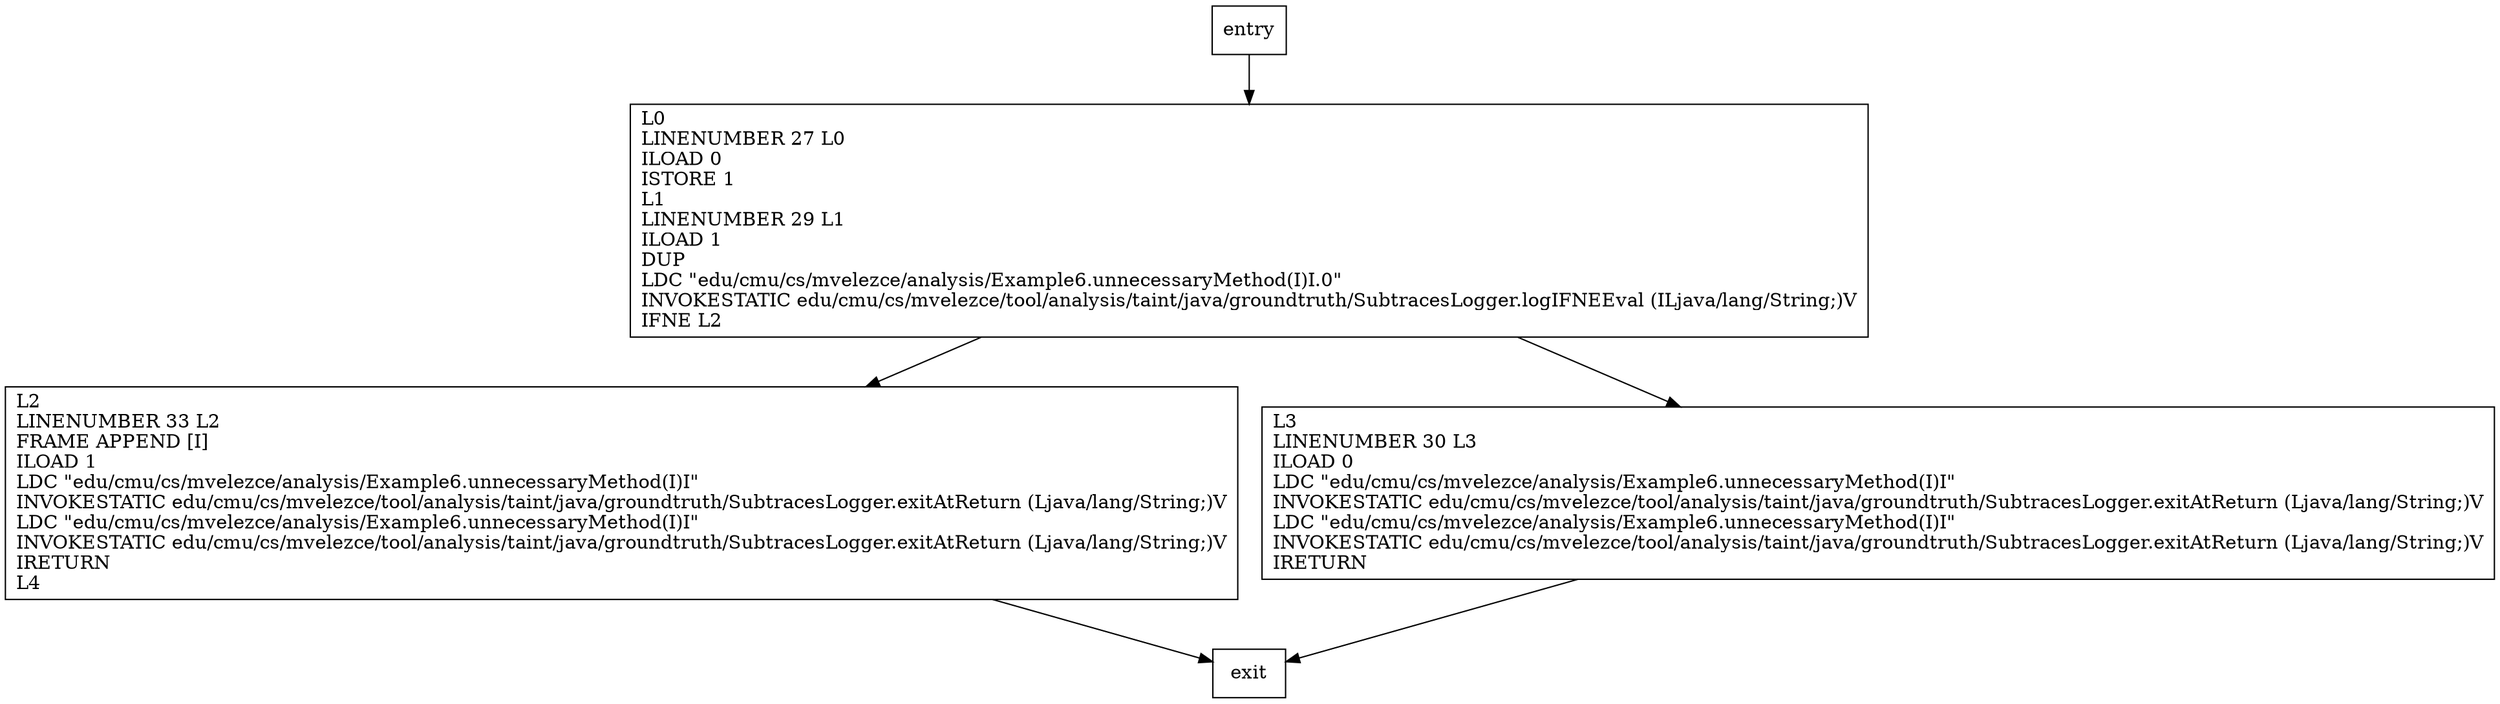 digraph unnecessaryMethod {
node [shape=record];
815704351 [label="L2\lLINENUMBER 33 L2\lFRAME APPEND [I]\lILOAD 1\lLDC \"edu/cmu/cs/mvelezce/analysis/Example6.unnecessaryMethod(I)I\"\lINVOKESTATIC edu/cmu/cs/mvelezce/tool/analysis/taint/java/groundtruth/SubtracesLogger.exitAtReturn (Ljava/lang/String;)V\lLDC \"edu/cmu/cs/mvelezce/analysis/Example6.unnecessaryMethod(I)I\"\lINVOKESTATIC edu/cmu/cs/mvelezce/tool/analysis/taint/java/groundtruth/SubtracesLogger.exitAtReturn (Ljava/lang/String;)V\lIRETURN\lL4\l"];
1993623782 [label="L0\lLINENUMBER 27 L0\lILOAD 0\lISTORE 1\lL1\lLINENUMBER 29 L1\lILOAD 1\lDUP\lLDC \"edu/cmu/cs/mvelezce/analysis/Example6.unnecessaryMethod(I)I.0\"\lINVOKESTATIC edu/cmu/cs/mvelezce/tool/analysis/taint/java/groundtruth/SubtracesLogger.logIFNEEval (ILjava/lang/String;)V\lIFNE L2\l"];
289991844 [label="L3\lLINENUMBER 30 L3\lILOAD 0\lLDC \"edu/cmu/cs/mvelezce/analysis/Example6.unnecessaryMethod(I)I\"\lINVOKESTATIC edu/cmu/cs/mvelezce/tool/analysis/taint/java/groundtruth/SubtracesLogger.exitAtReturn (Ljava/lang/String;)V\lLDC \"edu/cmu/cs/mvelezce/analysis/Example6.unnecessaryMethod(I)I\"\lINVOKESTATIC edu/cmu/cs/mvelezce/tool/analysis/taint/java/groundtruth/SubtracesLogger.exitAtReturn (Ljava/lang/String;)V\lIRETURN\l"];
entry;
exit;
entry -> 1993623782;
815704351 -> exit;
1993623782 -> 815704351;
1993623782 -> 289991844;
289991844 -> exit;
}

